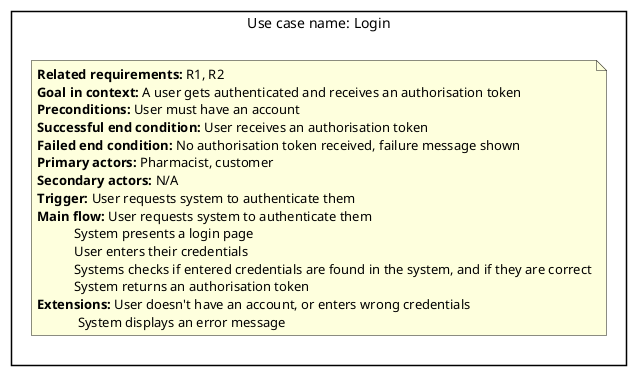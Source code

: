 @startuml

rectangle "Use case name: Login" {
    note
    <b>Related requirements:</b> R1, R2
    <b>Goal in context:</b> A user gets authenticated and receives an authorisation token
    <b>Preconditions:</b> User must have an account
    <b>Successful end condition:</b> User receives an authorisation token
    <b>Failed end condition:</b> No authorisation token received, failure message shown
    <b>Primary actors:</b> Pharmacist, customer
    <b>Secondary actors:</b> N/A
    <b>Trigger:</b> User requests system to authenticate them
    <b>Main flow:</b> User requests system to authenticate them
               System presents a login page
               User enters their credentials
               Systems checks if entered credentials are found in the system, and if they are correct
               System returns an authorisation token
    <b>Extensions:</b> User doesn't have an account, or enters wrong credentials
                System displays an error message
    end note
}

@enduml
